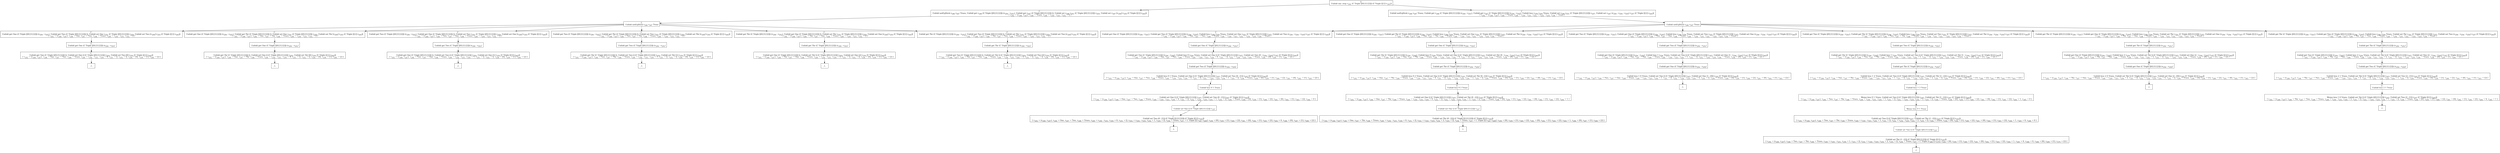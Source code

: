 digraph {
    graph [rankdir=TB
          ,bgcolor=transparent];
    node [shape=box
         ,fillcolor=white
         ,style=filled];
    0 [label=<O <BR/> Unfold one_step v<SUB>202</SUB> (C Triple [[0] [1] [2]]) (C Triple [[] [] v<SUB>243</SUB>])>];
    1 [label=<C <BR/> Unfold notEqStick v<SUB>246</SUB> v<SUB>247</SUB> Trueo, Unfold get v<SUB>246</SUB> (C Triple [[0] [1] [2]]) (v<SUB>250</SUB> : v<SUB>251</SUB>), Unfold get v<SUB>247</SUB> (C Triple [[0] [1] [2]]) [], Unfold set v<SUB>246</SUB> v<SUB>251</SUB> (C Triple [[0] [1] [2]]) v<SUB>253</SUB>, Unfold set v<SUB>247</SUB> [v<SUB>250</SUB>] v<SUB>253</SUB> (C Triple [[] [] v<SUB>243</SUB>]) <BR/>  [ v<SUB>202</SUB> &rarr; (v<SUB>246</SUB>, v<SUB>247</SUB>), v<SUB>248</SUB> &rarr; Trueo, v<SUB>249</SUB> &rarr; v<SUB>250</SUB> : v<SUB>251</SUB>, v<SUB>252</SUB> &rarr; [] ] >];
    2 [label=<C <BR/> Unfold notEqStick v<SUB>246</SUB> v<SUB>247</SUB> Trueo, Unfold get v<SUB>246</SUB> (C Triple [[0] [1] [2]]) (v<SUB>250</SUB> : v<SUB>251</SUB>), Unfold get v<SUB>247</SUB> (C Triple [[0] [1] [2]]) (v<SUB>254</SUB> : v<SUB>255</SUB>), Unfold less v<SUB>250</SUB> v<SUB>254</SUB> Trueo, Unfold set v<SUB>246</SUB> v<SUB>251</SUB> (C Triple [[0] [1] [2]]) v<SUB>257</SUB>, Unfold set v<SUB>247</SUB> (v<SUB>250</SUB> : v<SUB>254</SUB> : v<SUB>255</SUB>) v<SUB>257</SUB> (C Triple [[] [] v<SUB>243</SUB>]) <BR/>  [ v<SUB>202</SUB> &rarr; (v<SUB>246</SUB>, v<SUB>247</SUB>), v<SUB>248</SUB> &rarr; Trueo, v<SUB>249</SUB> &rarr; v<SUB>250</SUB> : v<SUB>251</SUB>, v<SUB>252</SUB> &rarr; v<SUB>254</SUB> : v<SUB>255</SUB>, v<SUB>256</SUB> &rarr; Trueo ] >];
    3 [label=<O <BR/> Unfold notEqStick v<SUB>246</SUB> v<SUB>247</SUB> Trueo>];
    4 [label=<C <BR/> Unfold get One (C Triple [[0] [1] [2]]) (v<SUB>250</SUB> : v<SUB>251</SUB>), Unfold get Two (C Triple [[0] [1] [2]]) [], Unfold set One v<SUB>251</SUB> (C Triple [[0] [1] [2]]) v<SUB>253</SUB>, Unfold set Two [v<SUB>250</SUB>] v<SUB>253</SUB> (C Triple [[] [] v<SUB>243</SUB>]) <BR/>  [ v<SUB>202</SUB> &rarr; (v<SUB>246</SUB>, v<SUB>247</SUB>), v<SUB>246</SUB> &rarr; One, v<SUB>247</SUB> &rarr; Two, v<SUB>248</SUB> &rarr; Trueo, v<SUB>249</SUB> &rarr; v<SUB>250</SUB> : v<SUB>251</SUB>, v<SUB>252</SUB> &rarr; [] ] >];
    5 [label=<C <BR/> Unfold get One (C Triple [[0] [1] [2]]) (v<SUB>250</SUB> : v<SUB>251</SUB>), Unfold get Thr (C Triple [[0] [1] [2]]) [], Unfold set One v<SUB>251</SUB> (C Triple [[0] [1] [2]]) v<SUB>253</SUB>, Unfold set Thr [v<SUB>250</SUB>] v<SUB>253</SUB> (C Triple [[] [] v<SUB>243</SUB>]) <BR/>  [ v<SUB>202</SUB> &rarr; (v<SUB>246</SUB>, v<SUB>247</SUB>), v<SUB>246</SUB> &rarr; One, v<SUB>247</SUB> &rarr; Thr, v<SUB>248</SUB> &rarr; Trueo, v<SUB>249</SUB> &rarr; v<SUB>250</SUB> : v<SUB>251</SUB>, v<SUB>252</SUB> &rarr; [] ] >];
    6 [label=<C <BR/> Unfold get Two (C Triple [[0] [1] [2]]) (v<SUB>250</SUB> : v<SUB>251</SUB>), Unfold get One (C Triple [[0] [1] [2]]) [], Unfold set Two v<SUB>251</SUB> (C Triple [[0] [1] [2]]) v<SUB>253</SUB>, Unfold set One [v<SUB>250</SUB>] v<SUB>253</SUB> (C Triple [[] [] v<SUB>243</SUB>]) <BR/>  [ v<SUB>202</SUB> &rarr; (v<SUB>246</SUB>, v<SUB>247</SUB>), v<SUB>246</SUB> &rarr; Two, v<SUB>247</SUB> &rarr; One, v<SUB>248</SUB> &rarr; Trueo, v<SUB>249</SUB> &rarr; v<SUB>250</SUB> : v<SUB>251</SUB>, v<SUB>252</SUB> &rarr; [] ] >];
    7 [label=<C <BR/> Unfold get Two (C Triple [[0] [1] [2]]) (v<SUB>250</SUB> : v<SUB>251</SUB>), Unfold get Thr (C Triple [[0] [1] [2]]) [], Unfold set Two v<SUB>251</SUB> (C Triple [[0] [1] [2]]) v<SUB>253</SUB>, Unfold set Thr [v<SUB>250</SUB>] v<SUB>253</SUB> (C Triple [[] [] v<SUB>243</SUB>]) <BR/>  [ v<SUB>202</SUB> &rarr; (v<SUB>246</SUB>, v<SUB>247</SUB>), v<SUB>246</SUB> &rarr; Two, v<SUB>247</SUB> &rarr; Thr, v<SUB>248</SUB> &rarr; Trueo, v<SUB>249</SUB> &rarr; v<SUB>250</SUB> : v<SUB>251</SUB>, v<SUB>252</SUB> &rarr; [] ] >];
    8 [label=<C <BR/> Unfold get Thr (C Triple [[0] [1] [2]]) (v<SUB>250</SUB> : v<SUB>251</SUB>), Unfold get One (C Triple [[0] [1] [2]]) [], Unfold set Thr v<SUB>251</SUB> (C Triple [[0] [1] [2]]) v<SUB>253</SUB>, Unfold set One [v<SUB>250</SUB>] v<SUB>253</SUB> (C Triple [[] [] v<SUB>243</SUB>]) <BR/>  [ v<SUB>202</SUB> &rarr; (v<SUB>246</SUB>, v<SUB>247</SUB>), v<SUB>246</SUB> &rarr; Thr, v<SUB>247</SUB> &rarr; One, v<SUB>248</SUB> &rarr; Trueo, v<SUB>249</SUB> &rarr; v<SUB>250</SUB> : v<SUB>251</SUB>, v<SUB>252</SUB> &rarr; [] ] >];
    9 [label=<C <BR/> Unfold get Thr (C Triple [[0] [1] [2]]) (v<SUB>250</SUB> : v<SUB>251</SUB>), Unfold get Two (C Triple [[0] [1] [2]]) [], Unfold set Thr v<SUB>251</SUB> (C Triple [[0] [1] [2]]) v<SUB>253</SUB>, Unfold set Two [v<SUB>250</SUB>] v<SUB>253</SUB> (C Triple [[] [] v<SUB>243</SUB>]) <BR/>  [ v<SUB>202</SUB> &rarr; (v<SUB>246</SUB>, v<SUB>247</SUB>), v<SUB>246</SUB> &rarr; Thr, v<SUB>247</SUB> &rarr; Two, v<SUB>248</SUB> &rarr; Trueo, v<SUB>249</SUB> &rarr; v<SUB>250</SUB> : v<SUB>251</SUB>, v<SUB>252</SUB> &rarr; [] ] >];
    10 [label=<O <BR/> Unfold get One (C Triple [[0] [1] [2]]) (v<SUB>250</SUB> : v<SUB>251</SUB>)>];
    11 [label=<C <BR/> Unfold get Two (C Triple [[0] [1] [2]]) [], Unfold set One [] (C Triple [[0] [1] [2]]) v<SUB>253</SUB>, Unfold set Two [0] v<SUB>253</SUB> (C Triple [[] [] v<SUB>243</SUB>]) <BR/>  [ v<SUB>202</SUB> &rarr; (v<SUB>246</SUB>, v<SUB>247</SUB>), v<SUB>246</SUB> &rarr; One, v<SUB>247</SUB> &rarr; Two, v<SUB>248</SUB> &rarr; Trueo, v<SUB>249</SUB> &rarr; v<SUB>250</SUB> : v<SUB>251</SUB>, v<SUB>250</SUB> &rarr; 0, v<SUB>251</SUB> &rarr; [], v<SUB>252</SUB> &rarr; [], v<SUB>258</SUB> &rarr; [0], v<SUB>259</SUB> &rarr; [1], v<SUB>260</SUB> &rarr; [2] ] >];
    12 [label=<_|_>];
    13 [label=<O <BR/> Unfold get One (C Triple [[0] [1] [2]]) (v<SUB>250</SUB> : v<SUB>251</SUB>)>];
    14 [label=<C <BR/> Unfold get Thr (C Triple [[0] [1] [2]]) [], Unfold set One [] (C Triple [[0] [1] [2]]) v<SUB>253</SUB>, Unfold set Thr [0] v<SUB>253</SUB> (C Triple [[] [] v<SUB>243</SUB>]) <BR/>  [ v<SUB>202</SUB> &rarr; (v<SUB>246</SUB>, v<SUB>247</SUB>), v<SUB>246</SUB> &rarr; One, v<SUB>247</SUB> &rarr; Thr, v<SUB>248</SUB> &rarr; Trueo, v<SUB>249</SUB> &rarr; v<SUB>250</SUB> : v<SUB>251</SUB>, v<SUB>250</SUB> &rarr; 0, v<SUB>251</SUB> &rarr; [], v<SUB>252</SUB> &rarr; [], v<SUB>258</SUB> &rarr; [0], v<SUB>259</SUB> &rarr; [1], v<SUB>260</SUB> &rarr; [2] ] >];
    15 [label=<_|_>];
    16 [label=<O <BR/> Unfold get Two (C Triple [[0] [1] [2]]) (v<SUB>250</SUB> : v<SUB>251</SUB>)>];
    17 [label=<C <BR/> Unfold get One (C Triple [[0] [1] [2]]) [], Unfold set Two [] (C Triple [[0] [1] [2]]) v<SUB>253</SUB>, Unfold set One [1] v<SUB>253</SUB> (C Triple [[] [] v<SUB>243</SUB>]) <BR/>  [ v<SUB>202</SUB> &rarr; (v<SUB>246</SUB>, v<SUB>247</SUB>), v<SUB>246</SUB> &rarr; Two, v<SUB>247</SUB> &rarr; One, v<SUB>248</SUB> &rarr; Trueo, v<SUB>249</SUB> &rarr; v<SUB>250</SUB> : v<SUB>251</SUB>, v<SUB>250</SUB> &rarr; 1, v<SUB>251</SUB> &rarr; [], v<SUB>252</SUB> &rarr; [], v<SUB>258</SUB> &rarr; [0], v<SUB>259</SUB> &rarr; [1], v<SUB>260</SUB> &rarr; [2] ] >];
    18 [label=<_|_>];
    19 [label=<O <BR/> Unfold get Two (C Triple [[0] [1] [2]]) (v<SUB>250</SUB> : v<SUB>251</SUB>)>];
    20 [label=<C <BR/> Unfold get Thr (C Triple [[0] [1] [2]]) [], Unfold set Two [] (C Triple [[0] [1] [2]]) v<SUB>253</SUB>, Unfold set Thr [1] v<SUB>253</SUB> (C Triple [[] [] v<SUB>243</SUB>]) <BR/>  [ v<SUB>202</SUB> &rarr; (v<SUB>246</SUB>, v<SUB>247</SUB>), v<SUB>246</SUB> &rarr; Two, v<SUB>247</SUB> &rarr; Thr, v<SUB>248</SUB> &rarr; Trueo, v<SUB>249</SUB> &rarr; v<SUB>250</SUB> : v<SUB>251</SUB>, v<SUB>250</SUB> &rarr; 1, v<SUB>251</SUB> &rarr; [], v<SUB>252</SUB> &rarr; [], v<SUB>258</SUB> &rarr; [0], v<SUB>259</SUB> &rarr; [1], v<SUB>260</SUB> &rarr; [2] ] >];
    21 [label=<_|_>];
    22 [label=<O <BR/> Unfold get Thr (C Triple [[0] [1] [2]]) (v<SUB>250</SUB> : v<SUB>251</SUB>)>];
    23 [label=<C <BR/> Unfold get One (C Triple [[0] [1] [2]]) [], Unfold set Thr [] (C Triple [[0] [1] [2]]) v<SUB>253</SUB>, Unfold set One [2] v<SUB>253</SUB> (C Triple [[] [] v<SUB>243</SUB>]) <BR/>  [ v<SUB>202</SUB> &rarr; (v<SUB>246</SUB>, v<SUB>247</SUB>), v<SUB>246</SUB> &rarr; Thr, v<SUB>247</SUB> &rarr; One, v<SUB>248</SUB> &rarr; Trueo, v<SUB>249</SUB> &rarr; v<SUB>250</SUB> : v<SUB>251</SUB>, v<SUB>250</SUB> &rarr; 2, v<SUB>251</SUB> &rarr; [], v<SUB>252</SUB> &rarr; [], v<SUB>258</SUB> &rarr; [0], v<SUB>259</SUB> &rarr; [1], v<SUB>260</SUB> &rarr; [2] ] >];
    24 [label=<_|_>];
    25 [label=<O <BR/> Unfold get Thr (C Triple [[0] [1] [2]]) (v<SUB>250</SUB> : v<SUB>251</SUB>)>];
    26 [label=<C <BR/> Unfold get Two (C Triple [[0] [1] [2]]) [], Unfold set Thr [] (C Triple [[0] [1] [2]]) v<SUB>253</SUB>, Unfold set Two [2] v<SUB>253</SUB> (C Triple [[] [] v<SUB>243</SUB>]) <BR/>  [ v<SUB>202</SUB> &rarr; (v<SUB>246</SUB>, v<SUB>247</SUB>), v<SUB>246</SUB> &rarr; Thr, v<SUB>247</SUB> &rarr; Two, v<SUB>248</SUB> &rarr; Trueo, v<SUB>249</SUB> &rarr; v<SUB>250</SUB> : v<SUB>251</SUB>, v<SUB>250</SUB> &rarr; 2, v<SUB>251</SUB> &rarr; [], v<SUB>252</SUB> &rarr; [], v<SUB>258</SUB> &rarr; [0], v<SUB>259</SUB> &rarr; [1], v<SUB>260</SUB> &rarr; [2] ] >];
    27 [label=<_|_>];
    28 [label=<O <BR/> Unfold notEqStick v<SUB>246</SUB> v<SUB>247</SUB> Trueo>];
    29 [label=<C <BR/> Unfold get One (C Triple [[0] [1] [2]]) (v<SUB>250</SUB> : v<SUB>251</SUB>), Unfold get Two (C Triple [[0] [1] [2]]) (v<SUB>254</SUB> : v<SUB>255</SUB>), Unfold less v<SUB>250</SUB> v<SUB>254</SUB> Trueo, Unfold set One v<SUB>251</SUB> (C Triple [[0] [1] [2]]) v<SUB>257</SUB>, Unfold set Two (v<SUB>250</SUB> : v<SUB>254</SUB> : v<SUB>255</SUB>) v<SUB>257</SUB> (C Triple [[] [] v<SUB>243</SUB>]) <BR/>  [ v<SUB>202</SUB> &rarr; (v<SUB>246</SUB>, v<SUB>247</SUB>), v<SUB>246</SUB> &rarr; One, v<SUB>247</SUB> &rarr; Two, v<SUB>248</SUB> &rarr; Trueo, v<SUB>249</SUB> &rarr; v<SUB>250</SUB> : v<SUB>251</SUB>, v<SUB>252</SUB> &rarr; v<SUB>254</SUB> : v<SUB>255</SUB>, v<SUB>256</SUB> &rarr; Trueo ] >];
    30 [label=<C <BR/> Unfold get One (C Triple [[0] [1] [2]]) (v<SUB>250</SUB> : v<SUB>251</SUB>), Unfold get Thr (C Triple [[0] [1] [2]]) (v<SUB>254</SUB> : v<SUB>255</SUB>), Unfold less v<SUB>250</SUB> v<SUB>254</SUB> Trueo, Unfold set One v<SUB>251</SUB> (C Triple [[0] [1] [2]]) v<SUB>257</SUB>, Unfold set Thr (v<SUB>250</SUB> : v<SUB>254</SUB> : v<SUB>255</SUB>) v<SUB>257</SUB> (C Triple [[] [] v<SUB>243</SUB>]) <BR/>  [ v<SUB>202</SUB> &rarr; (v<SUB>246</SUB>, v<SUB>247</SUB>), v<SUB>246</SUB> &rarr; One, v<SUB>247</SUB> &rarr; Thr, v<SUB>248</SUB> &rarr; Trueo, v<SUB>249</SUB> &rarr; v<SUB>250</SUB> : v<SUB>251</SUB>, v<SUB>252</SUB> &rarr; v<SUB>254</SUB> : v<SUB>255</SUB>, v<SUB>256</SUB> &rarr; Trueo ] >];
    31 [label=<C <BR/> Unfold get Two (C Triple [[0] [1] [2]]) (v<SUB>250</SUB> : v<SUB>251</SUB>), Unfold get One (C Triple [[0] [1] [2]]) (v<SUB>254</SUB> : v<SUB>255</SUB>), Unfold less v<SUB>250</SUB> v<SUB>254</SUB> Trueo, Unfold set Two v<SUB>251</SUB> (C Triple [[0] [1] [2]]) v<SUB>257</SUB>, Unfold set One (v<SUB>250</SUB> : v<SUB>254</SUB> : v<SUB>255</SUB>) v<SUB>257</SUB> (C Triple [[] [] v<SUB>243</SUB>]) <BR/>  [ v<SUB>202</SUB> &rarr; (v<SUB>246</SUB>, v<SUB>247</SUB>), v<SUB>246</SUB> &rarr; Two, v<SUB>247</SUB> &rarr; One, v<SUB>248</SUB> &rarr; Trueo, v<SUB>249</SUB> &rarr; v<SUB>250</SUB> : v<SUB>251</SUB>, v<SUB>252</SUB> &rarr; v<SUB>254</SUB> : v<SUB>255</SUB>, v<SUB>256</SUB> &rarr; Trueo ] >];
    32 [label=<C <BR/> Unfold get Two (C Triple [[0] [1] [2]]) (v<SUB>250</SUB> : v<SUB>251</SUB>), Unfold get Thr (C Triple [[0] [1] [2]]) (v<SUB>254</SUB> : v<SUB>255</SUB>), Unfold less v<SUB>250</SUB> v<SUB>254</SUB> Trueo, Unfold set Two v<SUB>251</SUB> (C Triple [[0] [1] [2]]) v<SUB>257</SUB>, Unfold set Thr (v<SUB>250</SUB> : v<SUB>254</SUB> : v<SUB>255</SUB>) v<SUB>257</SUB> (C Triple [[] [] v<SUB>243</SUB>]) <BR/>  [ v<SUB>202</SUB> &rarr; (v<SUB>246</SUB>, v<SUB>247</SUB>), v<SUB>246</SUB> &rarr; Two, v<SUB>247</SUB> &rarr; Thr, v<SUB>248</SUB> &rarr; Trueo, v<SUB>249</SUB> &rarr; v<SUB>250</SUB> : v<SUB>251</SUB>, v<SUB>252</SUB> &rarr; v<SUB>254</SUB> : v<SUB>255</SUB>, v<SUB>256</SUB> &rarr; Trueo ] >];
    33 [label=<C <BR/> Unfold get Thr (C Triple [[0] [1] [2]]) (v<SUB>250</SUB> : v<SUB>251</SUB>), Unfold get One (C Triple [[0] [1] [2]]) (v<SUB>254</SUB> : v<SUB>255</SUB>), Unfold less v<SUB>250</SUB> v<SUB>254</SUB> Trueo, Unfold set Thr v<SUB>251</SUB> (C Triple [[0] [1] [2]]) v<SUB>257</SUB>, Unfold set One (v<SUB>250</SUB> : v<SUB>254</SUB> : v<SUB>255</SUB>) v<SUB>257</SUB> (C Triple [[] [] v<SUB>243</SUB>]) <BR/>  [ v<SUB>202</SUB> &rarr; (v<SUB>246</SUB>, v<SUB>247</SUB>), v<SUB>246</SUB> &rarr; Thr, v<SUB>247</SUB> &rarr; One, v<SUB>248</SUB> &rarr; Trueo, v<SUB>249</SUB> &rarr; v<SUB>250</SUB> : v<SUB>251</SUB>, v<SUB>252</SUB> &rarr; v<SUB>254</SUB> : v<SUB>255</SUB>, v<SUB>256</SUB> &rarr; Trueo ] >];
    34 [label=<C <BR/> Unfold get Thr (C Triple [[0] [1] [2]]) (v<SUB>250</SUB> : v<SUB>251</SUB>), Unfold get Two (C Triple [[0] [1] [2]]) (v<SUB>254</SUB> : v<SUB>255</SUB>), Unfold less v<SUB>250</SUB> v<SUB>254</SUB> Trueo, Unfold set Thr v<SUB>251</SUB> (C Triple [[0] [1] [2]]) v<SUB>257</SUB>, Unfold set Two (v<SUB>250</SUB> : v<SUB>254</SUB> : v<SUB>255</SUB>) v<SUB>257</SUB> (C Triple [[] [] v<SUB>243</SUB>]) <BR/>  [ v<SUB>202</SUB> &rarr; (v<SUB>246</SUB>, v<SUB>247</SUB>), v<SUB>246</SUB> &rarr; Thr, v<SUB>247</SUB> &rarr; Two, v<SUB>248</SUB> &rarr; Trueo, v<SUB>249</SUB> &rarr; v<SUB>250</SUB> : v<SUB>251</SUB>, v<SUB>252</SUB> &rarr; v<SUB>254</SUB> : v<SUB>255</SUB>, v<SUB>256</SUB> &rarr; Trueo ] >];
    35 [label=<O <BR/> Unfold get One (C Triple [[0] [1] [2]]) (v<SUB>250</SUB> : v<SUB>251</SUB>)>];
    36 [label=<C <BR/> Unfold get Two (C Triple [[0] [1] [2]]) (v<SUB>254</SUB> : v<SUB>255</SUB>), Unfold less 0 v<SUB>254</SUB> Trueo, Unfold set One [] (C Triple [[0] [1] [2]]) v<SUB>257</SUB>, Unfold set Two (0 : v<SUB>254</SUB> : v<SUB>255</SUB>) v<SUB>257</SUB> (C Triple [[] [] v<SUB>243</SUB>]) <BR/>  [ v<SUB>202</SUB> &rarr; (v<SUB>246</SUB>, v<SUB>247</SUB>), v<SUB>246</SUB> &rarr; One, v<SUB>247</SUB> &rarr; Two, v<SUB>248</SUB> &rarr; Trueo, v<SUB>249</SUB> &rarr; v<SUB>250</SUB> : v<SUB>251</SUB>, v<SUB>250</SUB> &rarr; 0, v<SUB>251</SUB> &rarr; [], v<SUB>252</SUB> &rarr; v<SUB>254</SUB> : v<SUB>255</SUB>, v<SUB>256</SUB> &rarr; Trueo, v<SUB>258</SUB> &rarr; [0], v<SUB>259</SUB> &rarr; [1], v<SUB>260</SUB> &rarr; [2] ] >];
    37 [label=<O <BR/> Unfold get Two (C Triple [[0] [1] [2]]) (v<SUB>254</SUB> : v<SUB>255</SUB>)>];
    38 [label=<C <BR/> Unfold less 0 1 Trueo, Unfold set One [] (C Triple [[0] [1] [2]]) v<SUB>257</SUB>, Unfold set Two (0 : [1]) v<SUB>257</SUB> (C Triple [[] [] v<SUB>243</SUB>]) <BR/>  [ v<SUB>202</SUB> &rarr; (v<SUB>246</SUB>, v<SUB>247</SUB>), v<SUB>246</SUB> &rarr; One, v<SUB>247</SUB> &rarr; Two, v<SUB>248</SUB> &rarr; Trueo, v<SUB>249</SUB> &rarr; v<SUB>250</SUB> : v<SUB>251</SUB>, v<SUB>250</SUB> &rarr; 0, v<SUB>251</SUB> &rarr; [], v<SUB>252</SUB> &rarr; v<SUB>254</SUB> : v<SUB>255</SUB>, v<SUB>254</SUB> &rarr; 1, v<SUB>255</SUB> &rarr; [], v<SUB>256</SUB> &rarr; Trueo, v<SUB>258</SUB> &rarr; [0], v<SUB>259</SUB> &rarr; [1], v<SUB>260</SUB> &rarr; [2], v<SUB>261</SUB> &rarr; [0], v<SUB>262</SUB> &rarr; [1], v<SUB>263</SUB> &rarr; [2] ] >];
    39 [label=<O <BR/> Unfold less 0 1 Trueo>];
    40 [label=<C <BR/> Unfold set One [] (C Triple [[0] [1] [2]]) v<SUB>257</SUB>, Unfold set Two (0 : [1]) v<SUB>257</SUB> (C Triple [[] [] v<SUB>243</SUB>]) <BR/>  [ v<SUB>202</SUB> &rarr; (v<SUB>246</SUB>, v<SUB>247</SUB>), v<SUB>246</SUB> &rarr; One, v<SUB>247</SUB> &rarr; Two, v<SUB>248</SUB> &rarr; Trueo, v<SUB>249</SUB> &rarr; v<SUB>250</SUB> : v<SUB>251</SUB>, v<SUB>250</SUB> &rarr; 0, v<SUB>251</SUB> &rarr; [], v<SUB>252</SUB> &rarr; v<SUB>254</SUB> : v<SUB>255</SUB>, v<SUB>254</SUB> &rarr; 1, v<SUB>255</SUB> &rarr; [], v<SUB>256</SUB> &rarr; Trueo, v<SUB>258</SUB> &rarr; [0], v<SUB>259</SUB> &rarr; [1], v<SUB>260</SUB> &rarr; [2], v<SUB>261</SUB> &rarr; [0], v<SUB>262</SUB> &rarr; [1], v<SUB>263</SUB> &rarr; [2], v<SUB>264</SUB> &rarr; 0 ] >];
    41 [label=<O <BR/> Unfold set One [] (C Triple [[0] [1] [2]]) v<SUB>257</SUB>>];
    42 [label=<C <BR/> Unfold set Two (0 : [1]) (C Triple [[] [1] [2]]) (C Triple [[] [] v<SUB>243</SUB>]) <BR/>  [ v<SUB>202</SUB> &rarr; (v<SUB>246</SUB>, v<SUB>247</SUB>), v<SUB>246</SUB> &rarr; One, v<SUB>247</SUB> &rarr; Two, v<SUB>248</SUB> &rarr; Trueo, v<SUB>249</SUB> &rarr; v<SUB>250</SUB> : v<SUB>251</SUB>, v<SUB>250</SUB> &rarr; 0, v<SUB>251</SUB> &rarr; [], v<SUB>252</SUB> &rarr; v<SUB>254</SUB> : v<SUB>255</SUB>, v<SUB>254</SUB> &rarr; 1, v<SUB>255</SUB> &rarr; [], v<SUB>256</SUB> &rarr; Trueo, v<SUB>257</SUB> &rarr; C Triple [[] v<SUB>267</SUB> v<SUB>268</SUB>], v<SUB>258</SUB> &rarr; [0], v<SUB>259</SUB> &rarr; [1], v<SUB>260</SUB> &rarr; [2], v<SUB>261</SUB> &rarr; [0], v<SUB>262</SUB> &rarr; [1], v<SUB>263</SUB> &rarr; [2], v<SUB>264</SUB> &rarr; 0, v<SUB>266</SUB> &rarr; [0], v<SUB>267</SUB> &rarr; [1], v<SUB>268</SUB> &rarr; [2] ] >];
    43 [label=<_|_>];
    44 [label=<O <BR/> Unfold get One (C Triple [[0] [1] [2]]) (v<SUB>250</SUB> : v<SUB>251</SUB>)>];
    45 [label=<C <BR/> Unfold get Thr (C Triple [[0] [1] [2]]) (v<SUB>254</SUB> : v<SUB>255</SUB>), Unfold less 0 v<SUB>254</SUB> Trueo, Unfold set One [] (C Triple [[0] [1] [2]]) v<SUB>257</SUB>, Unfold set Thr (0 : v<SUB>254</SUB> : v<SUB>255</SUB>) v<SUB>257</SUB> (C Triple [[] [] v<SUB>243</SUB>]) <BR/>  [ v<SUB>202</SUB> &rarr; (v<SUB>246</SUB>, v<SUB>247</SUB>), v<SUB>246</SUB> &rarr; One, v<SUB>247</SUB> &rarr; Thr, v<SUB>248</SUB> &rarr; Trueo, v<SUB>249</SUB> &rarr; v<SUB>250</SUB> : v<SUB>251</SUB>, v<SUB>250</SUB> &rarr; 0, v<SUB>251</SUB> &rarr; [], v<SUB>252</SUB> &rarr; v<SUB>254</SUB> : v<SUB>255</SUB>, v<SUB>256</SUB> &rarr; Trueo, v<SUB>258</SUB> &rarr; [0], v<SUB>259</SUB> &rarr; [1], v<SUB>260</SUB> &rarr; [2] ] >];
    46 [label=<O <BR/> Unfold get Thr (C Triple [[0] [1] [2]]) (v<SUB>254</SUB> : v<SUB>255</SUB>)>];
    47 [label=<C <BR/> Unfold less 0 2 Trueo, Unfold set One [] (C Triple [[0] [1] [2]]) v<SUB>257</SUB>, Unfold set Thr (0 : [2]) v<SUB>257</SUB> (C Triple [[] [] v<SUB>243</SUB>]) <BR/>  [ v<SUB>202</SUB> &rarr; (v<SUB>246</SUB>, v<SUB>247</SUB>), v<SUB>246</SUB> &rarr; One, v<SUB>247</SUB> &rarr; Thr, v<SUB>248</SUB> &rarr; Trueo, v<SUB>249</SUB> &rarr; v<SUB>250</SUB> : v<SUB>251</SUB>, v<SUB>250</SUB> &rarr; 0, v<SUB>251</SUB> &rarr; [], v<SUB>252</SUB> &rarr; v<SUB>254</SUB> : v<SUB>255</SUB>, v<SUB>254</SUB> &rarr; 2, v<SUB>255</SUB> &rarr; [], v<SUB>256</SUB> &rarr; Trueo, v<SUB>258</SUB> &rarr; [0], v<SUB>259</SUB> &rarr; [1], v<SUB>260</SUB> &rarr; [2], v<SUB>261</SUB> &rarr; [0], v<SUB>262</SUB> &rarr; [1], v<SUB>263</SUB> &rarr; [2] ] >];
    48 [label=<O <BR/> Unfold less 0 2 Trueo>];
    49 [label=<C <BR/> Unfold set One [] (C Triple [[0] [1] [2]]) v<SUB>257</SUB>, Unfold set Thr (0 : [2]) v<SUB>257</SUB> (C Triple [[] [] v<SUB>243</SUB>]) <BR/>  [ v<SUB>202</SUB> &rarr; (v<SUB>246</SUB>, v<SUB>247</SUB>), v<SUB>246</SUB> &rarr; One, v<SUB>247</SUB> &rarr; Thr, v<SUB>248</SUB> &rarr; Trueo, v<SUB>249</SUB> &rarr; v<SUB>250</SUB> : v<SUB>251</SUB>, v<SUB>250</SUB> &rarr; 0, v<SUB>251</SUB> &rarr; [], v<SUB>252</SUB> &rarr; v<SUB>254</SUB> : v<SUB>255</SUB>, v<SUB>254</SUB> &rarr; 2, v<SUB>255</SUB> &rarr; [], v<SUB>256</SUB> &rarr; Trueo, v<SUB>258</SUB> &rarr; [0], v<SUB>259</SUB> &rarr; [1], v<SUB>260</SUB> &rarr; [2], v<SUB>261</SUB> &rarr; [0], v<SUB>262</SUB> &rarr; [1], v<SUB>263</SUB> &rarr; [2], v<SUB>264</SUB> &rarr; 1 ] >];
    50 [label=<O <BR/> Unfold set One [] (C Triple [[0] [1] [2]]) v<SUB>257</SUB>>];
    51 [label=<C <BR/> Unfold set Thr (0 : [2]) (C Triple [[] [1] [2]]) (C Triple [[] [] v<SUB>243</SUB>]) <BR/>  [ v<SUB>202</SUB> &rarr; (v<SUB>246</SUB>, v<SUB>247</SUB>), v<SUB>246</SUB> &rarr; One, v<SUB>247</SUB> &rarr; Thr, v<SUB>248</SUB> &rarr; Trueo, v<SUB>249</SUB> &rarr; v<SUB>250</SUB> : v<SUB>251</SUB>, v<SUB>250</SUB> &rarr; 0, v<SUB>251</SUB> &rarr; [], v<SUB>252</SUB> &rarr; v<SUB>254</SUB> : v<SUB>255</SUB>, v<SUB>254</SUB> &rarr; 2, v<SUB>255</SUB> &rarr; [], v<SUB>256</SUB> &rarr; Trueo, v<SUB>257</SUB> &rarr; C Triple [[] v<SUB>267</SUB> v<SUB>268</SUB>], v<SUB>258</SUB> &rarr; [0], v<SUB>259</SUB> &rarr; [1], v<SUB>260</SUB> &rarr; [2], v<SUB>261</SUB> &rarr; [0], v<SUB>262</SUB> &rarr; [1], v<SUB>263</SUB> &rarr; [2], v<SUB>264</SUB> &rarr; 1, v<SUB>266</SUB> &rarr; [0], v<SUB>267</SUB> &rarr; [1], v<SUB>268</SUB> &rarr; [2] ] >];
    52 [label=<_|_>];
    53 [label=<O <BR/> Unfold get Two (C Triple [[0] [1] [2]]) (v<SUB>250</SUB> : v<SUB>251</SUB>)>];
    54 [label=<C <BR/> Unfold get One (C Triple [[0] [1] [2]]) (v<SUB>254</SUB> : v<SUB>255</SUB>), Unfold less 1 v<SUB>254</SUB> Trueo, Unfold set Two [] (C Triple [[0] [1] [2]]) v<SUB>257</SUB>, Unfold set One (1 : v<SUB>254</SUB> : v<SUB>255</SUB>) v<SUB>257</SUB> (C Triple [[] [] v<SUB>243</SUB>]) <BR/>  [ v<SUB>202</SUB> &rarr; (v<SUB>246</SUB>, v<SUB>247</SUB>), v<SUB>246</SUB> &rarr; Two, v<SUB>247</SUB> &rarr; One, v<SUB>248</SUB> &rarr; Trueo, v<SUB>249</SUB> &rarr; v<SUB>250</SUB> : v<SUB>251</SUB>, v<SUB>250</SUB> &rarr; 1, v<SUB>251</SUB> &rarr; [], v<SUB>252</SUB> &rarr; v<SUB>254</SUB> : v<SUB>255</SUB>, v<SUB>256</SUB> &rarr; Trueo, v<SUB>258</SUB> &rarr; [0], v<SUB>259</SUB> &rarr; [1], v<SUB>260</SUB> &rarr; [2] ] >];
    55 [label=<O <BR/> Unfold get One (C Triple [[0] [1] [2]]) (v<SUB>254</SUB> : v<SUB>255</SUB>)>];
    56 [label=<C <BR/> Unfold less 1 0 Trueo, Unfold set Two [] (C Triple [[0] [1] [2]]) v<SUB>257</SUB>, Unfold set One (1 : [0]) v<SUB>257</SUB> (C Triple [[] [] v<SUB>243</SUB>]) <BR/>  [ v<SUB>202</SUB> &rarr; (v<SUB>246</SUB>, v<SUB>247</SUB>), v<SUB>246</SUB> &rarr; Two, v<SUB>247</SUB> &rarr; One, v<SUB>248</SUB> &rarr; Trueo, v<SUB>249</SUB> &rarr; v<SUB>250</SUB> : v<SUB>251</SUB>, v<SUB>250</SUB> &rarr; 1, v<SUB>251</SUB> &rarr; [], v<SUB>252</SUB> &rarr; v<SUB>254</SUB> : v<SUB>255</SUB>, v<SUB>254</SUB> &rarr; 0, v<SUB>255</SUB> &rarr; [], v<SUB>256</SUB> &rarr; Trueo, v<SUB>258</SUB> &rarr; [0], v<SUB>259</SUB> &rarr; [1], v<SUB>260</SUB> &rarr; [2], v<SUB>261</SUB> &rarr; [0], v<SUB>262</SUB> &rarr; [1], v<SUB>263</SUB> &rarr; [2] ] >];
    57 [label=<_|_>];
    58 [label=<O <BR/> Unfold get Two (C Triple [[0] [1] [2]]) (v<SUB>250</SUB> : v<SUB>251</SUB>)>];
    59 [label=<C <BR/> Unfold get Thr (C Triple [[0] [1] [2]]) (v<SUB>254</SUB> : v<SUB>255</SUB>), Unfold less 1 v<SUB>254</SUB> Trueo, Unfold set Two [] (C Triple [[0] [1] [2]]) v<SUB>257</SUB>, Unfold set Thr (1 : v<SUB>254</SUB> : v<SUB>255</SUB>) v<SUB>257</SUB> (C Triple [[] [] v<SUB>243</SUB>]) <BR/>  [ v<SUB>202</SUB> &rarr; (v<SUB>246</SUB>, v<SUB>247</SUB>), v<SUB>246</SUB> &rarr; Two, v<SUB>247</SUB> &rarr; Thr, v<SUB>248</SUB> &rarr; Trueo, v<SUB>249</SUB> &rarr; v<SUB>250</SUB> : v<SUB>251</SUB>, v<SUB>250</SUB> &rarr; 1, v<SUB>251</SUB> &rarr; [], v<SUB>252</SUB> &rarr; v<SUB>254</SUB> : v<SUB>255</SUB>, v<SUB>256</SUB> &rarr; Trueo, v<SUB>258</SUB> &rarr; [0], v<SUB>259</SUB> &rarr; [1], v<SUB>260</SUB> &rarr; [2] ] >];
    60 [label=<O <BR/> Unfold get Thr (C Triple [[0] [1] [2]]) (v<SUB>254</SUB> : v<SUB>255</SUB>)>];
    61 [label=<C <BR/> Unfold less 1 2 Trueo, Unfold set Two [] (C Triple [[0] [1] [2]]) v<SUB>257</SUB>, Unfold set Thr (1 : [2]) v<SUB>257</SUB> (C Triple [[] [] v<SUB>243</SUB>]) <BR/>  [ v<SUB>202</SUB> &rarr; (v<SUB>246</SUB>, v<SUB>247</SUB>), v<SUB>246</SUB> &rarr; Two, v<SUB>247</SUB> &rarr; Thr, v<SUB>248</SUB> &rarr; Trueo, v<SUB>249</SUB> &rarr; v<SUB>250</SUB> : v<SUB>251</SUB>, v<SUB>250</SUB> &rarr; 1, v<SUB>251</SUB> &rarr; [], v<SUB>252</SUB> &rarr; v<SUB>254</SUB> : v<SUB>255</SUB>, v<SUB>254</SUB> &rarr; 2, v<SUB>255</SUB> &rarr; [], v<SUB>256</SUB> &rarr; Trueo, v<SUB>258</SUB> &rarr; [0], v<SUB>259</SUB> &rarr; [1], v<SUB>260</SUB> &rarr; [2], v<SUB>261</SUB> &rarr; [0], v<SUB>262</SUB> &rarr; [1], v<SUB>263</SUB> &rarr; [2] ] >];
    62 [label=<O <BR/> Unfold less 1 2 Trueo>];
    63 [label=<C <BR/> Memo less 0 1 Trueo, Unfold set Two [] (C Triple [[0] [1] [2]]) v<SUB>257</SUB>, Unfold set Thr (1 : [2]) v<SUB>257</SUB> (C Triple [[] [] v<SUB>243</SUB>]) <BR/>  [ v<SUB>202</SUB> &rarr; (v<SUB>246</SUB>, v<SUB>247</SUB>), v<SUB>246</SUB> &rarr; Two, v<SUB>247</SUB> &rarr; Thr, v<SUB>248</SUB> &rarr; Trueo, v<SUB>249</SUB> &rarr; v<SUB>250</SUB> : v<SUB>251</SUB>, v<SUB>250</SUB> &rarr; 1, v<SUB>251</SUB> &rarr; [], v<SUB>252</SUB> &rarr; v<SUB>254</SUB> : v<SUB>255</SUB>, v<SUB>254</SUB> &rarr; 2, v<SUB>255</SUB> &rarr; [], v<SUB>256</SUB> &rarr; Trueo, v<SUB>258</SUB> &rarr; [0], v<SUB>259</SUB> &rarr; [1], v<SUB>260</SUB> &rarr; [2], v<SUB>261</SUB> &rarr; [0], v<SUB>262</SUB> &rarr; [1], v<SUB>263</SUB> &rarr; [2], v<SUB>264</SUB> &rarr; 1, v<SUB>265</SUB> &rarr; 0 ] >];
    64 [label=<O <BR/> Memo less 0 1 Trueo>];
    65 [label=<C <BR/> Unfold set Two [] (C Triple [[0] [1] [2]]) v<SUB>257</SUB>, Unfold set Thr (1 : [2]) v<SUB>257</SUB> (C Triple [[] [] v<SUB>243</SUB>]) <BR/>  [ v<SUB>202</SUB> &rarr; (v<SUB>246</SUB>, v<SUB>247</SUB>), v<SUB>246</SUB> &rarr; Two, v<SUB>247</SUB> &rarr; Thr, v<SUB>248</SUB> &rarr; Trueo, v<SUB>249</SUB> &rarr; v<SUB>250</SUB> : v<SUB>251</SUB>, v<SUB>250</SUB> &rarr; 1, v<SUB>251</SUB> &rarr; [], v<SUB>252</SUB> &rarr; v<SUB>254</SUB> : v<SUB>255</SUB>, v<SUB>254</SUB> &rarr; 2, v<SUB>255</SUB> &rarr; [], v<SUB>256</SUB> &rarr; Trueo, v<SUB>258</SUB> &rarr; [0], v<SUB>259</SUB> &rarr; [1], v<SUB>260</SUB> &rarr; [2], v<SUB>261</SUB> &rarr; [0], v<SUB>262</SUB> &rarr; [1], v<SUB>263</SUB> &rarr; [2], v<SUB>264</SUB> &rarr; 1, v<SUB>265</SUB> &rarr; 0, v<SUB>266</SUB> &rarr; 0 ] >];
    66 [label=<O <BR/> Unfold set Two [] (C Triple [[0] [1] [2]]) v<SUB>257</SUB>>];
    67 [label=<C <BR/> Unfold set Thr (1 : [2]) (C Triple [[0] [] [2]]) (C Triple [[] [] v<SUB>243</SUB>]) <BR/>  [ v<SUB>202</SUB> &rarr; (v<SUB>246</SUB>, v<SUB>247</SUB>), v<SUB>246</SUB> &rarr; Two, v<SUB>247</SUB> &rarr; Thr, v<SUB>248</SUB> &rarr; Trueo, v<SUB>249</SUB> &rarr; v<SUB>250</SUB> : v<SUB>251</SUB>, v<SUB>250</SUB> &rarr; 1, v<SUB>251</SUB> &rarr; [], v<SUB>252</SUB> &rarr; v<SUB>254</SUB> : v<SUB>255</SUB>, v<SUB>254</SUB> &rarr; 2, v<SUB>255</SUB> &rarr; [], v<SUB>256</SUB> &rarr; Trueo, v<SUB>257</SUB> &rarr; C Triple [v<SUB>268</SUB> [] v<SUB>270</SUB>], v<SUB>258</SUB> &rarr; [0], v<SUB>259</SUB> &rarr; [1], v<SUB>260</SUB> &rarr; [2], v<SUB>261</SUB> &rarr; [0], v<SUB>262</SUB> &rarr; [1], v<SUB>263</SUB> &rarr; [2], v<SUB>264</SUB> &rarr; 1, v<SUB>265</SUB> &rarr; 0, v<SUB>266</SUB> &rarr; 0, v<SUB>268</SUB> &rarr; [0], v<SUB>269</SUB> &rarr; [1], v<SUB>270</SUB> &rarr; [2] ] >];
    68 [label=<_|_>];
    69 [label=<O <BR/> Unfold get Thr (C Triple [[0] [1] [2]]) (v<SUB>250</SUB> : v<SUB>251</SUB>)>];
    70 [label=<C <BR/> Unfold get One (C Triple [[0] [1] [2]]) (v<SUB>254</SUB> : v<SUB>255</SUB>), Unfold less 2 v<SUB>254</SUB> Trueo, Unfold set Thr [] (C Triple [[0] [1] [2]]) v<SUB>257</SUB>, Unfold set One (2 : v<SUB>254</SUB> : v<SUB>255</SUB>) v<SUB>257</SUB> (C Triple [[] [] v<SUB>243</SUB>]) <BR/>  [ v<SUB>202</SUB> &rarr; (v<SUB>246</SUB>, v<SUB>247</SUB>), v<SUB>246</SUB> &rarr; Thr, v<SUB>247</SUB> &rarr; One, v<SUB>248</SUB> &rarr; Trueo, v<SUB>249</SUB> &rarr; v<SUB>250</SUB> : v<SUB>251</SUB>, v<SUB>250</SUB> &rarr; 2, v<SUB>251</SUB> &rarr; [], v<SUB>252</SUB> &rarr; v<SUB>254</SUB> : v<SUB>255</SUB>, v<SUB>256</SUB> &rarr; Trueo, v<SUB>258</SUB> &rarr; [0], v<SUB>259</SUB> &rarr; [1], v<SUB>260</SUB> &rarr; [2] ] >];
    71 [label=<O <BR/> Unfold get One (C Triple [[0] [1] [2]]) (v<SUB>254</SUB> : v<SUB>255</SUB>)>];
    72 [label=<C <BR/> Unfold less 2 0 Trueo, Unfold set Thr [] (C Triple [[0] [1] [2]]) v<SUB>257</SUB>, Unfold set One (2 : [0]) v<SUB>257</SUB> (C Triple [[] [] v<SUB>243</SUB>]) <BR/>  [ v<SUB>202</SUB> &rarr; (v<SUB>246</SUB>, v<SUB>247</SUB>), v<SUB>246</SUB> &rarr; Thr, v<SUB>247</SUB> &rarr; One, v<SUB>248</SUB> &rarr; Trueo, v<SUB>249</SUB> &rarr; v<SUB>250</SUB> : v<SUB>251</SUB>, v<SUB>250</SUB> &rarr; 2, v<SUB>251</SUB> &rarr; [], v<SUB>252</SUB> &rarr; v<SUB>254</SUB> : v<SUB>255</SUB>, v<SUB>254</SUB> &rarr; 0, v<SUB>255</SUB> &rarr; [], v<SUB>256</SUB> &rarr; Trueo, v<SUB>258</SUB> &rarr; [0], v<SUB>259</SUB> &rarr; [1], v<SUB>260</SUB> &rarr; [2], v<SUB>261</SUB> &rarr; [0], v<SUB>262</SUB> &rarr; [1], v<SUB>263</SUB> &rarr; [2] ] >];
    73 [label=<_|_>];
    74 [label=<O <BR/> Unfold get Thr (C Triple [[0] [1] [2]]) (v<SUB>250</SUB> : v<SUB>251</SUB>)>];
    75 [label=<C <BR/> Unfold get Two (C Triple [[0] [1] [2]]) (v<SUB>254</SUB> : v<SUB>255</SUB>), Unfold less 2 v<SUB>254</SUB> Trueo, Unfold set Thr [] (C Triple [[0] [1] [2]]) v<SUB>257</SUB>, Unfold set Two (2 : v<SUB>254</SUB> : v<SUB>255</SUB>) v<SUB>257</SUB> (C Triple [[] [] v<SUB>243</SUB>]) <BR/>  [ v<SUB>202</SUB> &rarr; (v<SUB>246</SUB>, v<SUB>247</SUB>), v<SUB>246</SUB> &rarr; Thr, v<SUB>247</SUB> &rarr; Two, v<SUB>248</SUB> &rarr; Trueo, v<SUB>249</SUB> &rarr; v<SUB>250</SUB> : v<SUB>251</SUB>, v<SUB>250</SUB> &rarr; 2, v<SUB>251</SUB> &rarr; [], v<SUB>252</SUB> &rarr; v<SUB>254</SUB> : v<SUB>255</SUB>, v<SUB>256</SUB> &rarr; Trueo, v<SUB>258</SUB> &rarr; [0], v<SUB>259</SUB> &rarr; [1], v<SUB>260</SUB> &rarr; [2] ] >];
    76 [label=<O <BR/> Unfold get Two (C Triple [[0] [1] [2]]) (v<SUB>254</SUB> : v<SUB>255</SUB>)>];
    77 [label=<C <BR/> Unfold less 2 1 Trueo, Unfold set Thr [] (C Triple [[0] [1] [2]]) v<SUB>257</SUB>, Unfold set Two (2 : [1]) v<SUB>257</SUB> (C Triple [[] [] v<SUB>243</SUB>]) <BR/>  [ v<SUB>202</SUB> &rarr; (v<SUB>246</SUB>, v<SUB>247</SUB>), v<SUB>246</SUB> &rarr; Thr, v<SUB>247</SUB> &rarr; Two, v<SUB>248</SUB> &rarr; Trueo, v<SUB>249</SUB> &rarr; v<SUB>250</SUB> : v<SUB>251</SUB>, v<SUB>250</SUB> &rarr; 2, v<SUB>251</SUB> &rarr; [], v<SUB>252</SUB> &rarr; v<SUB>254</SUB> : v<SUB>255</SUB>, v<SUB>254</SUB> &rarr; 1, v<SUB>255</SUB> &rarr; [], v<SUB>256</SUB> &rarr; Trueo, v<SUB>258</SUB> &rarr; [0], v<SUB>259</SUB> &rarr; [1], v<SUB>260</SUB> &rarr; [2], v<SUB>261</SUB> &rarr; [0], v<SUB>262</SUB> &rarr; [1], v<SUB>263</SUB> &rarr; [2] ] >];
    78 [label=<O <BR/> Unfold less 2 1 Trueo>];
    79 [label=<C <BR/> Memo less 1 0 Trueo, Unfold set Thr [] (C Triple [[0] [1] [2]]) v<SUB>257</SUB>, Unfold set Two (2 : [1]) v<SUB>257</SUB> (C Triple [[] [] v<SUB>243</SUB>]) <BR/>  [ v<SUB>202</SUB> &rarr; (v<SUB>246</SUB>, v<SUB>247</SUB>), v<SUB>246</SUB> &rarr; Thr, v<SUB>247</SUB> &rarr; Two, v<SUB>248</SUB> &rarr; Trueo, v<SUB>249</SUB> &rarr; v<SUB>250</SUB> : v<SUB>251</SUB>, v<SUB>250</SUB> &rarr; 2, v<SUB>251</SUB> &rarr; [], v<SUB>252</SUB> &rarr; v<SUB>254</SUB> : v<SUB>255</SUB>, v<SUB>254</SUB> &rarr; 1, v<SUB>255</SUB> &rarr; [], v<SUB>256</SUB> &rarr; Trueo, v<SUB>258</SUB> &rarr; [0], v<SUB>259</SUB> &rarr; [1], v<SUB>260</SUB> &rarr; [2], v<SUB>261</SUB> &rarr; [0], v<SUB>262</SUB> &rarr; [1], v<SUB>263</SUB> &rarr; [2], v<SUB>264</SUB> &rarr; 0, v<SUB>265</SUB> &rarr; 1 ] >];
    80 [label=<_|_>];
    0 -> 1 [label=""];
    0 -> 2 [label=""];
    1 -> 3 [label=""];
    2 -> 28 [label=""];
    3 -> 4 [label=""];
    3 -> 5 [label=""];
    3 -> 6 [label=""];
    3 -> 7 [label=""];
    3 -> 8 [label=""];
    3 -> 9 [label=""];
    4 -> 10 [label=""];
    5 -> 13 [label=""];
    6 -> 16 [label=""];
    7 -> 19 [label=""];
    8 -> 22 [label=""];
    9 -> 25 [label=""];
    10 -> 11 [label=""];
    11 -> 12 [label=""];
    13 -> 14 [label=""];
    14 -> 15 [label=""];
    16 -> 17 [label=""];
    17 -> 18 [label=""];
    19 -> 20 [label=""];
    20 -> 21 [label=""];
    22 -> 23 [label=""];
    23 -> 24 [label=""];
    25 -> 26 [label=""];
    26 -> 27 [label=""];
    28 -> 29 [label=""];
    28 -> 30 [label=""];
    28 -> 31 [label=""];
    28 -> 32 [label=""];
    28 -> 33 [label=""];
    28 -> 34 [label=""];
    29 -> 35 [label=""];
    30 -> 44 [label=""];
    31 -> 53 [label=""];
    32 -> 58 [label=""];
    33 -> 69 [label=""];
    34 -> 74 [label=""];
    35 -> 36 [label=""];
    36 -> 37 [label=""];
    37 -> 38 [label=""];
    38 -> 39 [label=""];
    39 -> 40 [label=""];
    40 -> 41 [label=""];
    41 -> 42 [label=""];
    42 -> 43 [label=""];
    44 -> 45 [label=""];
    45 -> 46 [label=""];
    46 -> 47 [label=""];
    47 -> 48 [label=""];
    48 -> 49 [label=""];
    49 -> 50 [label=""];
    50 -> 51 [label=""];
    51 -> 52 [label=""];
    53 -> 54 [label=""];
    54 -> 55 [label=""];
    55 -> 56 [label=""];
    56 -> 57 [label=""];
    58 -> 59 [label=""];
    59 -> 60 [label=""];
    60 -> 61 [label=""];
    61 -> 62 [label=""];
    62 -> 63 [label=""];
    63 -> 64 [label=""];
    64 -> 65 [label=""];
    65 -> 66 [label=""];
    66 -> 67 [label=""];
    67 -> 68 [label=""];
    69 -> 70 [label=""];
    70 -> 71 [label=""];
    71 -> 72 [label=""];
    72 -> 73 [label=""];
    74 -> 75 [label=""];
    75 -> 76 [label=""];
    76 -> 77 [label=""];
    77 -> 78 [label=""];
    78 -> 79 [label=""];
    79 -> 80 [label=""];
}